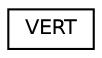digraph "Graphical Class Hierarchy"
{
  edge [fontname="Helvetica",fontsize="10",labelfontname="Helvetica",labelfontsize="10"];
  node [fontname="Helvetica",fontsize="10",shape=record];
  rankdir="LR";
  Node0 [label="VERT",height=0.2,width=0.4,color="black", fillcolor="white", style="filled",URL="$class_v_e_r_t.html"];
}

